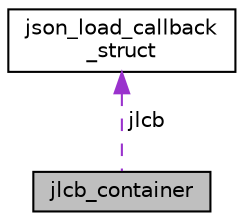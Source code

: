 digraph "jlcb_container"
{
  edge [fontname="Helvetica",fontsize="10",labelfontname="Helvetica",labelfontsize="10"];
  node [fontname="Helvetica",fontsize="10",shape=record];
  Node1 [label="jlcb_container",height=0.2,width=0.4,color="black", fillcolor="grey75", style="filled", fontcolor="black"];
  Node2 -> Node1 [dir="back",color="darkorchid3",fontsize="10",style="dashed",label=" jlcb" ,fontname="Helvetica"];
  Node2 [label="json_load_callback\l_struct",height=0.2,width=0.4,color="black", fillcolor="white", style="filled",URL="$structjson__load__callback__struct.html"];
}
